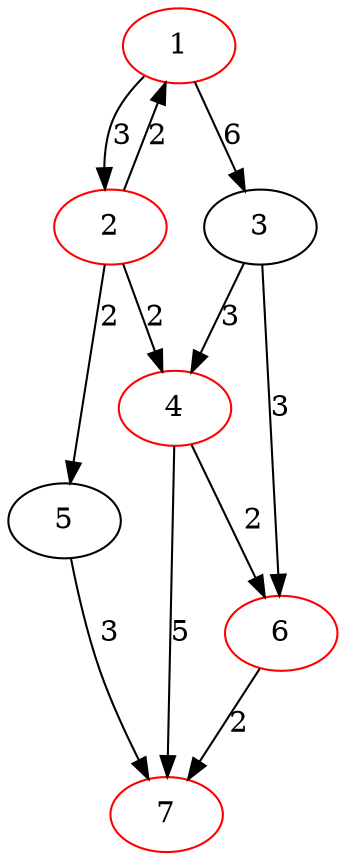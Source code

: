 digraph graph_name {
edge [style = "solid"];node [color = "#000000"];1 [color="#00FF00"] ;
2 [color="#00FF00"] ;
4 [color="#00FF00"] ;
6 [color="#00FF00"] ;
7 [color="#00FF00"] ;
1 [color="#FF0000"] ;
2 [color="#FF0000"] ;
4 [color="#FF0000"] ;
6 [color="#FF0000"] ;
7 [color="#FF0000"] ;
1 -> 2[label="3"] ;
2 -> 1[label="2"] ;
2 -> 4[label="2"] ;
4 -> 6[label="2"] ;
6 -> 7[label="2"] ;
4 -> 7[label="5"] ;
2 -> 5[label="2"] ;
5 -> 7[label="3"] ;
1 -> 3[label="6"] ;
3 -> 4[label="3"] ;
3 -> 6[label="3"] ;
}

